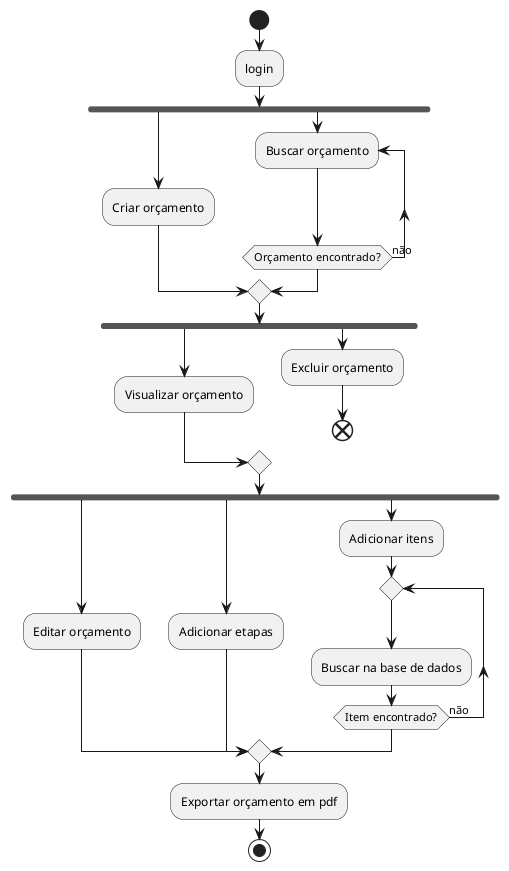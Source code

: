 @startuml

start

:login;


fork
    :Criar orçamento;
    
fork again

    repeat :Buscar orçamento;
    repeat while (Orçamento encontrado?) is (não)
    ->(sim);
end merge


fork
    :Visualizar orçamento;
fork again
    :Excluir orçamento;
    end
end merge


fork
    :Editar orçamento;
fork again
    :Adicionar etapas;

fork again
    :Adicionar itens;

    repeat
        :Buscar na base de dados;
    repeat while (Item encontrado?) is (não)
    ->sim;

end merge


:Exportar orçamento em pdf;

stop

@enduml